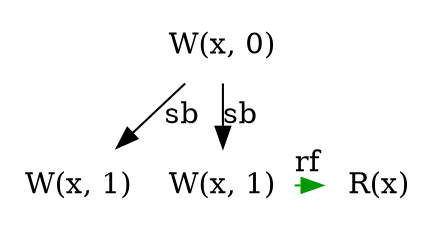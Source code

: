 digraph exg00 {
    node [ shape = none ]
    graph [ ranksep = 0, nodesep = 0 ]

    w0 [label = "W(x, 0)"]
    w1 [label = "W(x, 1)"]
    w2 [label = "W(x, 1)"]
    w0 -> {w1,w2} [label = "sb"]
    r1 [label = "R(x)"]
    w0 -> r1 [style = "invis" ]
    w2 -> r1 [label = "rf", constraint = false, style = dashed, color = "#009900"]
}
// vim: nospell
